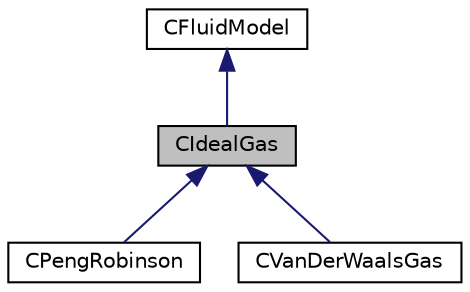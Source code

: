 digraph "CIdealGas"
{
 // LATEX_PDF_SIZE
  edge [fontname="Helvetica",fontsize="10",labelfontname="Helvetica",labelfontsize="10"];
  node [fontname="Helvetica",fontsize="10",shape=record];
  Node1 [label="CIdealGas",height=0.2,width=0.4,color="black", fillcolor="grey75", style="filled", fontcolor="black",tooltip="Child class for defining the ideal gas model."];
  Node2 -> Node1 [dir="back",color="midnightblue",fontsize="10",style="solid",fontname="Helvetica"];
  Node2 [label="CFluidModel",height=0.2,width=0.4,color="black", fillcolor="white", style="filled",URL="$classCFluidModel.html",tooltip="Main class for defining the Thermo-Physical Model."];
  Node1 -> Node3 [dir="back",color="midnightblue",fontsize="10",style="solid",fontname="Helvetica"];
  Node3 [label="CPengRobinson",height=0.2,width=0.4,color="black", fillcolor="white", style="filled",URL="$classCPengRobinson.html",tooltip="Child class for defining the Peng-Robinson model."];
  Node1 -> Node4 [dir="back",color="midnightblue",fontsize="10",style="solid",fontname="Helvetica"];
  Node4 [label="CVanDerWaalsGas",height=0.2,width=0.4,color="black", fillcolor="white", style="filled",URL="$classCVanDerWaalsGas.html",tooltip="Child class for defining the Van der Waals model."];
}
